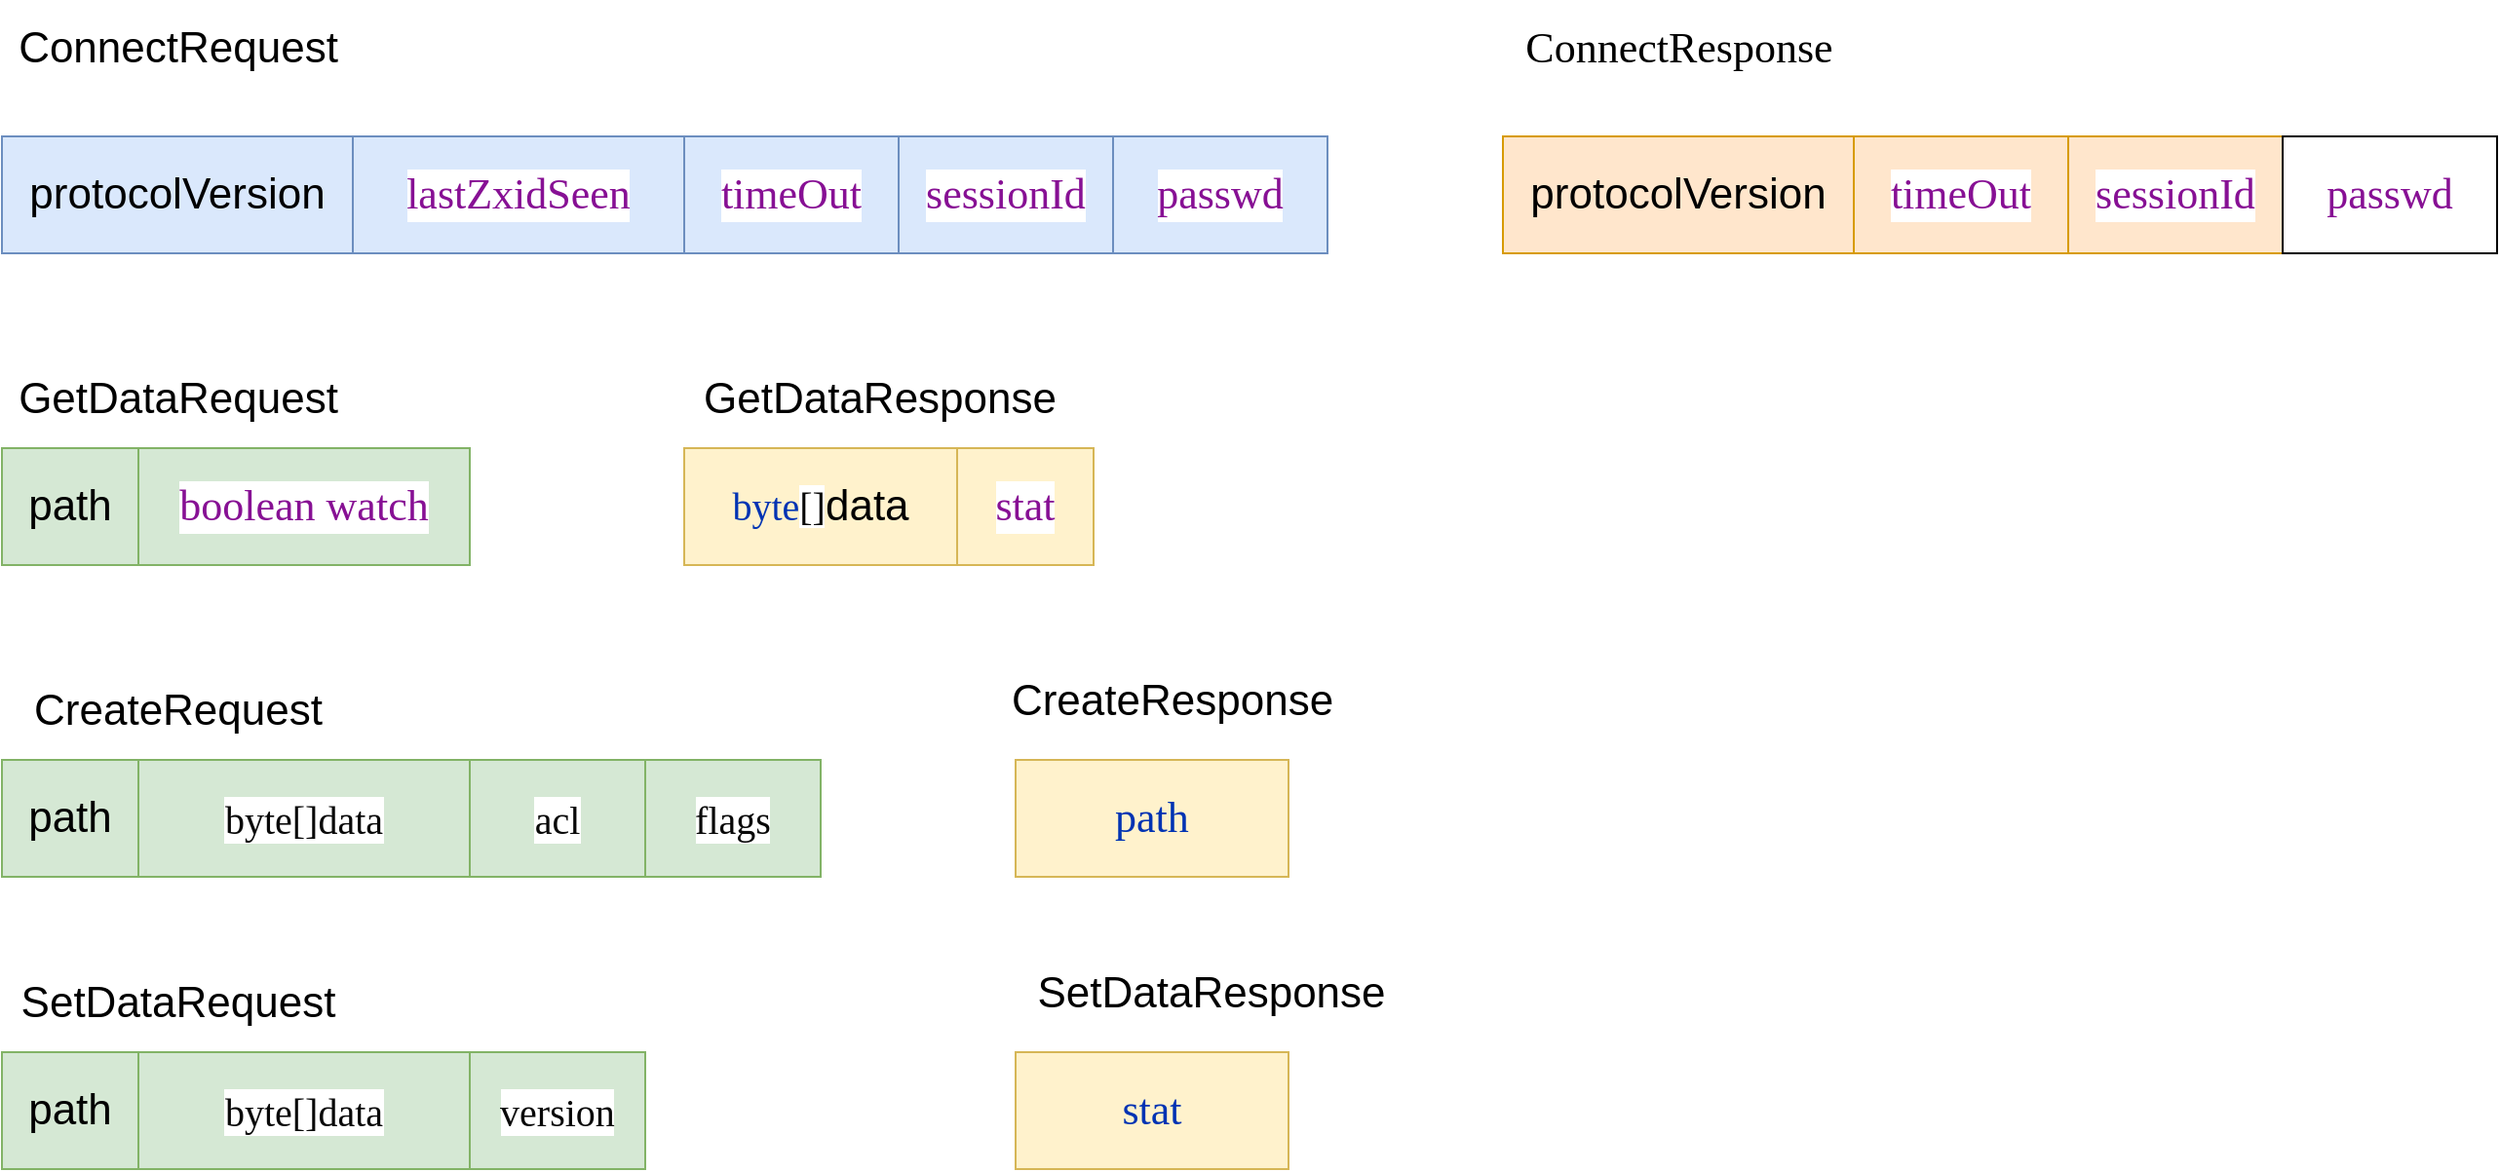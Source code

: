 <mxfile version="13.9.9" type="device"><diagram id="EIABLvMbexpKxvv7AbIY" name="第 1 页"><mxGraphModel dx="1086" dy="806" grid="1" gridSize="10" guides="1" tooltips="1" connect="1" arrows="1" fold="1" page="1" pageScale="1" pageWidth="1400" pageHeight="850" math="0" shadow="0"><root><mxCell id="0"/><mxCell id="1" parent="0"/><mxCell id="Wjf88vWXOIrLaph3Znk--1" value="&lt;font style=&quot;font-size: 22px&quot;&gt;path&lt;/font&gt;" style="rounded=0;whiteSpace=wrap;html=1;fillColor=#d5e8d4;strokeColor=#82b366;" vertex="1" parent="1"><mxGeometry x="150" y="270" width="70" height="60" as="geometry"/></mxCell><mxCell id="Wjf88vWXOIrLaph3Znk--2" value="&lt;pre style=&quot;background-color: rgb(255 , 255 , 255)&quot;&gt;&lt;font face=&quot;Consolas&quot;&gt;&lt;font color=&quot;#871094&quot; style=&quot;font-size: 22px&quot;&gt;boolean watch&lt;/font&gt;&lt;font color=&quot;#080808&quot;&gt;&lt;span style=&quot;font-size: 15pt&quot;&gt;&lt;br&gt;&lt;/span&gt;&lt;/font&gt;&lt;/font&gt;&lt;/pre&gt;" style="rounded=0;whiteSpace=wrap;html=1;fillColor=#d5e8d4;strokeColor=#82b366;" vertex="1" parent="1"><mxGeometry x="220" y="270" width="170" height="60" as="geometry"/></mxCell><mxCell id="Wjf88vWXOIrLaph3Znk--3" value="&lt;font style=&quot;font-size: 22px&quot;&gt;&lt;span style=&quot;font-family: &amp;#34;consolas&amp;#34; ; font-size: 15pt ; color: rgb(0 , 51 , 179)&quot;&gt;byte&lt;/span&gt;&lt;span style=&quot;background-color: rgb(255 , 255 , 255) ; color: rgb(8 , 8 , 8) ; font-family: &amp;#34;consolas&amp;#34; ; font-size: 15pt&quot;&gt;[]&lt;/span&gt;data&lt;/font&gt;" style="rounded=0;whiteSpace=wrap;html=1;fillColor=#fff2cc;strokeColor=#d6b656;" vertex="1" parent="1"><mxGeometry x="500" y="270" width="140" height="60" as="geometry"/></mxCell><mxCell id="Wjf88vWXOIrLaph3Znk--4" value="&lt;pre style=&quot;background-color: rgb(255 , 255 , 255)&quot;&gt;&lt;font face=&quot;Consolas&quot;&gt;&lt;font color=&quot;#871094&quot; style=&quot;font-size: 22px&quot;&gt;stat&lt;/font&gt;&lt;font color=&quot;#080808&quot;&gt;&lt;span style=&quot;font-size: 15pt&quot;&gt;&lt;br&gt;&lt;/span&gt;&lt;/font&gt;&lt;/font&gt;&lt;/pre&gt;" style="rounded=0;whiteSpace=wrap;html=1;fillColor=#fff2cc;strokeColor=#d6b656;" vertex="1" parent="1"><mxGeometry x="640" y="270" width="70" height="60" as="geometry"/></mxCell><mxCell id="Wjf88vWXOIrLaph3Znk--6" value="&lt;pre style=&quot;background-color: rgb(255 , 255 , 255) ; color: rgb(8 , 8 , 8)&quot;&gt;&lt;span style=&quot;color: rgb(0 , 0 , 0)&quot;&gt;&lt;font style=&quot;font-size: 22px&quot; face=&quot;Helvetica&quot;&gt;GetDataRequest&lt;/font&gt;&lt;/span&gt;&lt;/pre&gt;" style="text;html=1;align=center;verticalAlign=middle;resizable=0;points=[];autosize=1;" vertex="1" parent="1"><mxGeometry x="150" y="220" width="180" height="50" as="geometry"/></mxCell><mxCell id="Wjf88vWXOIrLaph3Znk--7" value="&lt;font style=&quot;font-size: 22px&quot;&gt;GetDataResponse&lt;/font&gt;" style="text;html=1;align=center;verticalAlign=middle;resizable=0;points=[];autosize=1;" vertex="1" parent="1"><mxGeometry x="500" y="235" width="200" height="20" as="geometry"/></mxCell><mxCell id="Wjf88vWXOIrLaph3Znk--8" value="&lt;font style=&quot;font-size: 22px&quot;&gt;path&lt;/font&gt;" style="rounded=0;whiteSpace=wrap;html=1;fillColor=#d5e8d4;strokeColor=#82b366;" vertex="1" parent="1"><mxGeometry x="150" y="430" width="70" height="60" as="geometry"/></mxCell><mxCell id="Wjf88vWXOIrLaph3Znk--9" value="&lt;pre style=&quot;background-color: rgb(255 , 255 , 255)&quot;&gt;&lt;font face=&quot;Consolas&quot;&gt;&lt;font color=&quot;#080808&quot;&gt;&lt;span style=&quot;font-size: 20px&quot;&gt;byte[]data&lt;/span&gt;&lt;span style=&quot;font-size: 15pt&quot;&gt;&lt;br&gt;&lt;/span&gt;&lt;/font&gt;&lt;/font&gt;&lt;/pre&gt;" style="rounded=0;whiteSpace=wrap;html=1;fillColor=#d5e8d4;strokeColor=#82b366;" vertex="1" parent="1"><mxGeometry x="220" y="430" width="170" height="60" as="geometry"/></mxCell><mxCell id="Wjf88vWXOIrLaph3Znk--10" value="&lt;font color=&quot;#0033b3&quot; face=&quot;consolas&quot; style=&quot;font-size: 22px&quot;&gt;path&lt;/font&gt;" style="rounded=0;whiteSpace=wrap;html=1;fillColor=#fff2cc;strokeColor=#d6b656;" vertex="1" parent="1"><mxGeometry x="670" y="430" width="140" height="60" as="geometry"/></mxCell><mxCell id="Wjf88vWXOIrLaph3Znk--12" value="&lt;pre style=&quot;background-color: rgb(255 , 255 , 255)&quot;&gt;&lt;span style=&quot;font-size: 22px&quot;&gt;&lt;font face=&quot;Helvetica&quot;&gt;CreateRequest&lt;/font&gt;&lt;/span&gt;&lt;font color=&quot;#080808&quot; face=&quot;consolas&quot;&gt;&lt;br&gt;&lt;/font&gt;&lt;/pre&gt;" style="text;html=1;align=center;verticalAlign=middle;resizable=0;points=[];autosize=1;" vertex="1" parent="1"><mxGeometry x="160" y="380" width="160" height="50" as="geometry"/></mxCell><mxCell id="Wjf88vWXOIrLaph3Znk--13" value="&lt;font style=&quot;font-size: 22px&quot;&gt;CreateResponse&lt;/font&gt;" style="text;html=1;align=center;verticalAlign=middle;resizable=0;points=[];autosize=1;" vertex="1" parent="1"><mxGeometry x="660" y="390" width="180" height="20" as="geometry"/></mxCell><mxCell id="Wjf88vWXOIrLaph3Znk--14" value="&lt;pre style=&quot;background-color: rgb(255 , 255 , 255)&quot;&gt;&lt;font face=&quot;Consolas&quot;&gt;&lt;font color=&quot;#080808&quot;&gt;&lt;span style=&quot;font-size: 20px&quot;&gt;acl&lt;/span&gt;&lt;span style=&quot;font-size: 15pt&quot;&gt;&lt;br&gt;&lt;/span&gt;&lt;/font&gt;&lt;/font&gt;&lt;/pre&gt;" style="rounded=0;whiteSpace=wrap;html=1;fillColor=#d5e8d4;strokeColor=#82b366;" vertex="1" parent="1"><mxGeometry x="390" y="430" width="90" height="60" as="geometry"/></mxCell><mxCell id="Wjf88vWXOIrLaph3Znk--15" value="&lt;pre style=&quot;background-color: rgb(255 , 255 , 255)&quot;&gt;&lt;font face=&quot;Consolas&quot;&gt;&lt;font color=&quot;#080808&quot;&gt;&lt;span style=&quot;font-size: 20px&quot;&gt;flags&lt;/span&gt;&lt;span style=&quot;font-size: 15pt&quot;&gt;&lt;br&gt;&lt;/span&gt;&lt;/font&gt;&lt;/font&gt;&lt;/pre&gt;" style="rounded=0;whiteSpace=wrap;html=1;fillColor=#d5e8d4;strokeColor=#82b366;" vertex="1" parent="1"><mxGeometry x="480" y="430" width="90" height="60" as="geometry"/></mxCell><mxCell id="Wjf88vWXOIrLaph3Znk--16" value="&lt;font style=&quot;font-size: 22px&quot;&gt;path&lt;/font&gt;" style="rounded=0;whiteSpace=wrap;html=1;fillColor=#d5e8d4;strokeColor=#82b366;" vertex="1" parent="1"><mxGeometry x="150" y="580" width="70" height="60" as="geometry"/></mxCell><mxCell id="Wjf88vWXOIrLaph3Znk--17" value="&lt;pre style=&quot;background-color: rgb(255 , 255 , 255)&quot;&gt;&lt;font face=&quot;Consolas&quot;&gt;&lt;font color=&quot;#080808&quot;&gt;&lt;span style=&quot;font-size: 20px&quot;&gt;byte[]data&lt;/span&gt;&lt;span style=&quot;font-size: 15pt&quot;&gt;&lt;br&gt;&lt;/span&gt;&lt;/font&gt;&lt;/font&gt;&lt;/pre&gt;" style="rounded=0;whiteSpace=wrap;html=1;fillColor=#d5e8d4;strokeColor=#82b366;" vertex="1" parent="1"><mxGeometry x="220" y="580" width="170" height="60" as="geometry"/></mxCell><mxCell id="Wjf88vWXOIrLaph3Znk--18" value="&lt;font color=&quot;#0033b3&quot; face=&quot;consolas&quot;&gt;&lt;span style=&quot;font-size: 22px&quot;&gt;stat&lt;/span&gt;&lt;/font&gt;" style="rounded=0;whiteSpace=wrap;html=1;fillColor=#fff2cc;strokeColor=#d6b656;" vertex="1" parent="1"><mxGeometry x="670" y="580" width="140" height="60" as="geometry"/></mxCell><mxCell id="Wjf88vWXOIrLaph3Znk--19" value="&lt;pre style=&quot;background-color: rgb(255 , 255 , 255)&quot;&gt;&lt;span style=&quot;font-size: 22px&quot;&gt;&lt;font face=&quot;Helvetica&quot;&gt;SetDataRequest&lt;/font&gt;&lt;/span&gt;&lt;font color=&quot;#080808&quot; face=&quot;consolas&quot;&gt;&lt;br&gt;&lt;/font&gt;&lt;/pre&gt;" style="text;html=1;align=center;verticalAlign=middle;resizable=0;points=[];autosize=1;" vertex="1" parent="1"><mxGeometry x="150" y="530" width="180" height="50" as="geometry"/></mxCell><mxCell id="Wjf88vWXOIrLaph3Znk--20" value="&lt;font style=&quot;font-size: 22px&quot;&gt;SetDataResponse&lt;/font&gt;" style="text;html=1;align=center;verticalAlign=middle;resizable=0;points=[];autosize=1;" vertex="1" parent="1"><mxGeometry x="675" y="540" width="190" height="20" as="geometry"/></mxCell><mxCell id="Wjf88vWXOIrLaph3Znk--21" value="&lt;pre style=&quot;background-color: rgb(255 , 255 , 255)&quot;&gt;&lt;font face=&quot;Consolas&quot;&gt;&lt;font color=&quot;#080808&quot;&gt;&lt;span style=&quot;font-size: 20px&quot;&gt;version&lt;/span&gt;&lt;span style=&quot;font-size: 15pt&quot;&gt;&lt;br&gt;&lt;/span&gt;&lt;/font&gt;&lt;/font&gt;&lt;/pre&gt;" style="rounded=0;whiteSpace=wrap;html=1;fillColor=#d5e8d4;strokeColor=#82b366;" vertex="1" parent="1"><mxGeometry x="390" y="580" width="90" height="60" as="geometry"/></mxCell><mxCell id="Wjf88vWXOIrLaph3Znk--23" value="&lt;font style=&quot;font-size: 22px&quot;&gt;protocolVersion&lt;/font&gt;" style="rounded=0;whiteSpace=wrap;html=1;fillColor=#dae8fc;strokeColor=#6c8ebf;" vertex="1" parent="1"><mxGeometry x="150" y="110" width="180" height="60" as="geometry"/></mxCell><mxCell id="Wjf88vWXOIrLaph3Znk--24" value="&lt;pre style=&quot;background-color: rgb(255 , 255 , 255)&quot;&gt;&lt;font face=&quot;Consolas&quot;&gt;&lt;font color=&quot;#871094&quot;&gt;&lt;span style=&quot;font-size: 22px&quot;&gt;lastZxidSeen&lt;/span&gt;&lt;/font&gt;&lt;font color=&quot;#080808&quot;&gt;&lt;span style=&quot;font-size: 15pt&quot;&gt;&lt;br&gt;&lt;/span&gt;&lt;/font&gt;&lt;/font&gt;&lt;/pre&gt;" style="rounded=0;whiteSpace=wrap;html=1;fillColor=#dae8fc;strokeColor=#6c8ebf;" vertex="1" parent="1"><mxGeometry x="330" y="110" width="170" height="60" as="geometry"/></mxCell><mxCell id="Wjf88vWXOIrLaph3Znk--27" value="&lt;pre style=&quot;background-color: rgb(255 , 255 , 255)&quot;&gt;&lt;span style=&quot;font-size: 22px&quot;&gt;&lt;font face=&quot;Helvetica&quot;&gt;ConnectRequest&lt;/font&gt;&lt;/span&gt;&lt;font color=&quot;#080808&quot; face=&quot;consolas&quot;&gt;&lt;br&gt;&lt;/font&gt;&lt;/pre&gt;" style="text;html=1;align=center;verticalAlign=middle;resizable=0;points=[];autosize=1;" vertex="1" parent="1"><mxGeometry x="150" y="40" width="180" height="50" as="geometry"/></mxCell><mxCell id="Wjf88vWXOIrLaph3Znk--29" value="&lt;pre style=&quot;background-color: rgb(255 , 255 , 255)&quot;&gt;&lt;font face=&quot;Consolas&quot;&gt;&lt;font color=&quot;#871094&quot;&gt;&lt;span style=&quot;font-size: 22px&quot;&gt;timeOut&lt;/span&gt;&lt;/font&gt;&lt;font color=&quot;#080808&quot;&gt;&lt;span style=&quot;font-size: 15pt&quot;&gt;&lt;br&gt;&lt;/span&gt;&lt;/font&gt;&lt;/font&gt;&lt;/pre&gt;" style="rounded=0;whiteSpace=wrap;html=1;fillColor=#dae8fc;strokeColor=#6c8ebf;" vertex="1" parent="1"><mxGeometry x="500" y="110" width="110" height="60" as="geometry"/></mxCell><mxCell id="Wjf88vWXOIrLaph3Znk--30" value="&lt;pre style=&quot;background-color: rgb(255 , 255 , 255)&quot;&gt;&lt;font face=&quot;Consolas&quot;&gt;&lt;font color=&quot;#871094&quot;&gt;&lt;span style=&quot;font-size: 22px&quot;&gt;sessionId&lt;/span&gt;&lt;/font&gt;&lt;font color=&quot;#080808&quot;&gt;&lt;span style=&quot;font-size: 15pt&quot;&gt;&lt;br&gt;&lt;/span&gt;&lt;/font&gt;&lt;/font&gt;&lt;/pre&gt;" style="rounded=0;whiteSpace=wrap;html=1;fillColor=#dae8fc;strokeColor=#6c8ebf;" vertex="1" parent="1"><mxGeometry x="610" y="110" width="110" height="60" as="geometry"/></mxCell><mxCell id="Wjf88vWXOIrLaph3Znk--31" value="&lt;pre style=&quot;background-color: rgb(255 , 255 , 255)&quot;&gt;&lt;font face=&quot;Consolas&quot;&gt;&lt;font color=&quot;#871094&quot;&gt;&lt;span style=&quot;font-size: 22px&quot;&gt;passwd&lt;/span&gt;&lt;/font&gt;&lt;font color=&quot;#080808&quot;&gt;&lt;span style=&quot;font-size: 15pt&quot;&gt;&lt;br&gt;&lt;/span&gt;&lt;/font&gt;&lt;/font&gt;&lt;/pre&gt;" style="rounded=0;whiteSpace=wrap;html=1;fillColor=#dae8fc;strokeColor=#6c8ebf;" vertex="1" parent="1"><mxGeometry x="720" y="110" width="110" height="60" as="geometry"/></mxCell><mxCell id="Wjf88vWXOIrLaph3Znk--32" value="&lt;font style=&quot;font-size: 22px&quot;&gt;protocolVersion&lt;/font&gt;" style="rounded=0;whiteSpace=wrap;html=1;fillColor=#ffe6cc;strokeColor=#d79b00;" vertex="1" parent="1"><mxGeometry x="920" y="110" width="180" height="60" as="geometry"/></mxCell><mxCell id="Wjf88vWXOIrLaph3Znk--34" value="&lt;pre style=&quot;background-color: rgb(255 , 255 , 255)&quot;&gt;&lt;font face=&quot;consolas&quot;&gt;&lt;span style=&quot;font-size: 22px&quot;&gt;ConnectResponse&lt;/span&gt;&lt;/font&gt;&lt;font color=&quot;#080808&quot; face=&quot;consolas&quot;&gt;&lt;br&gt;&lt;/font&gt;&lt;/pre&gt;" style="text;html=1;align=center;verticalAlign=middle;resizable=0;points=[];autosize=1;" vertex="1" parent="1"><mxGeometry x="910" y="40" width="200" height="50" as="geometry"/></mxCell><mxCell id="Wjf88vWXOIrLaph3Znk--35" value="&lt;pre style=&quot;background-color: rgb(255 , 255 , 255)&quot;&gt;&lt;font face=&quot;Consolas&quot;&gt;&lt;font color=&quot;#871094&quot;&gt;&lt;span style=&quot;font-size: 22px&quot;&gt;timeOut&lt;/span&gt;&lt;/font&gt;&lt;font color=&quot;#080808&quot;&gt;&lt;span style=&quot;font-size: 15pt&quot;&gt;&lt;br&gt;&lt;/span&gt;&lt;/font&gt;&lt;/font&gt;&lt;/pre&gt;" style="rounded=0;whiteSpace=wrap;html=1;fillColor=#ffe6cc;strokeColor=#d79b00;" vertex="1" parent="1"><mxGeometry x="1100" y="110" width="110" height="60" as="geometry"/></mxCell><mxCell id="Wjf88vWXOIrLaph3Znk--36" value="&lt;pre style=&quot;background-color: rgb(255 , 255 , 255)&quot;&gt;&lt;font face=&quot;Consolas&quot;&gt;&lt;font color=&quot;#871094&quot;&gt;&lt;span style=&quot;font-size: 22px&quot;&gt;sessionId&lt;/span&gt;&lt;/font&gt;&lt;font color=&quot;#080808&quot;&gt;&lt;span style=&quot;font-size: 15pt&quot;&gt;&lt;br&gt;&lt;/span&gt;&lt;/font&gt;&lt;/font&gt;&lt;/pre&gt;" style="rounded=0;whiteSpace=wrap;html=1;fillColor=#ffe6cc;strokeColor=#d79b00;" vertex="1" parent="1"><mxGeometry x="1210" y="110" width="110" height="60" as="geometry"/></mxCell><mxCell id="Wjf88vWXOIrLaph3Znk--37" value="&lt;pre style=&quot;background-color: rgb(255 , 255 , 255)&quot;&gt;&lt;font face=&quot;Consolas&quot;&gt;&lt;font color=&quot;#871094&quot;&gt;&lt;span style=&quot;font-size: 22px&quot;&gt;passwd&lt;/span&gt;&lt;/font&gt;&lt;font color=&quot;#080808&quot;&gt;&lt;span style=&quot;font-size: 15pt&quot;&gt;&lt;br&gt;&lt;/span&gt;&lt;/font&gt;&lt;/font&gt;&lt;/pre&gt;" style="rounded=0;whiteSpace=wrap;html=1;" vertex="1" parent="1"><mxGeometry x="1320" y="110" width="110" height="60" as="geometry"/></mxCell></root></mxGraphModel></diagram></mxfile>